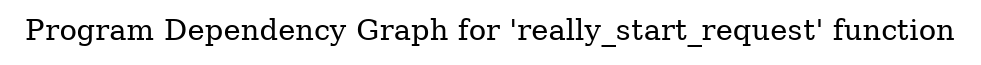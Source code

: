 digraph "Program Dependency Graph for 'really_start_request' function" {
	label="Program Dependency Graph for 'really_start_request' function";

}
